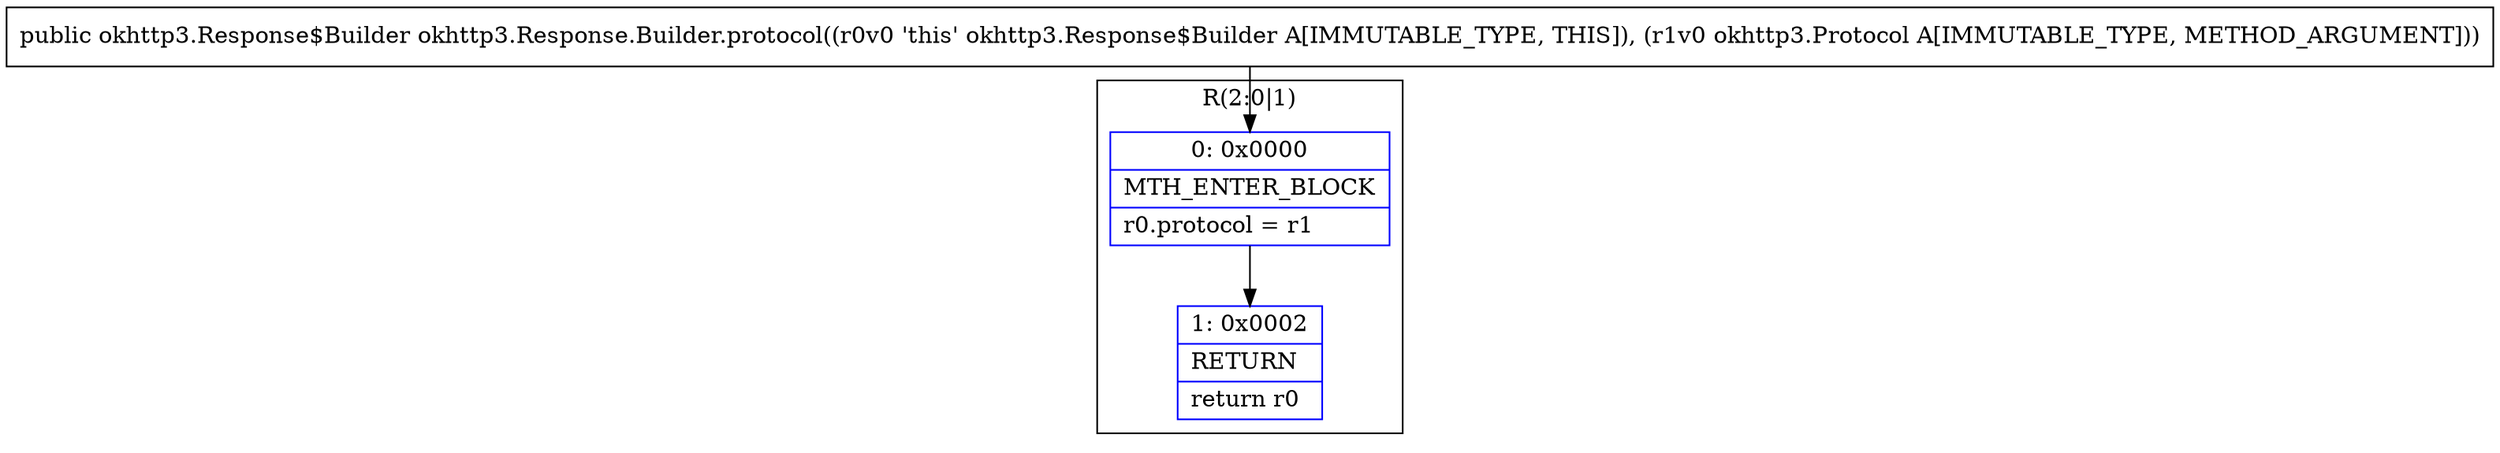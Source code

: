 digraph "CFG forokhttp3.Response.Builder.protocol(Lokhttp3\/Protocol;)Lokhttp3\/Response$Builder;" {
subgraph cluster_Region_2100783731 {
label = "R(2:0|1)";
node [shape=record,color=blue];
Node_0 [shape=record,label="{0\:\ 0x0000|MTH_ENTER_BLOCK\l|r0.protocol = r1\l}"];
Node_1 [shape=record,label="{1\:\ 0x0002|RETURN\l|return r0\l}"];
}
MethodNode[shape=record,label="{public okhttp3.Response$Builder okhttp3.Response.Builder.protocol((r0v0 'this' okhttp3.Response$Builder A[IMMUTABLE_TYPE, THIS]), (r1v0 okhttp3.Protocol A[IMMUTABLE_TYPE, METHOD_ARGUMENT])) }"];
MethodNode -> Node_0;
Node_0 -> Node_1;
}

